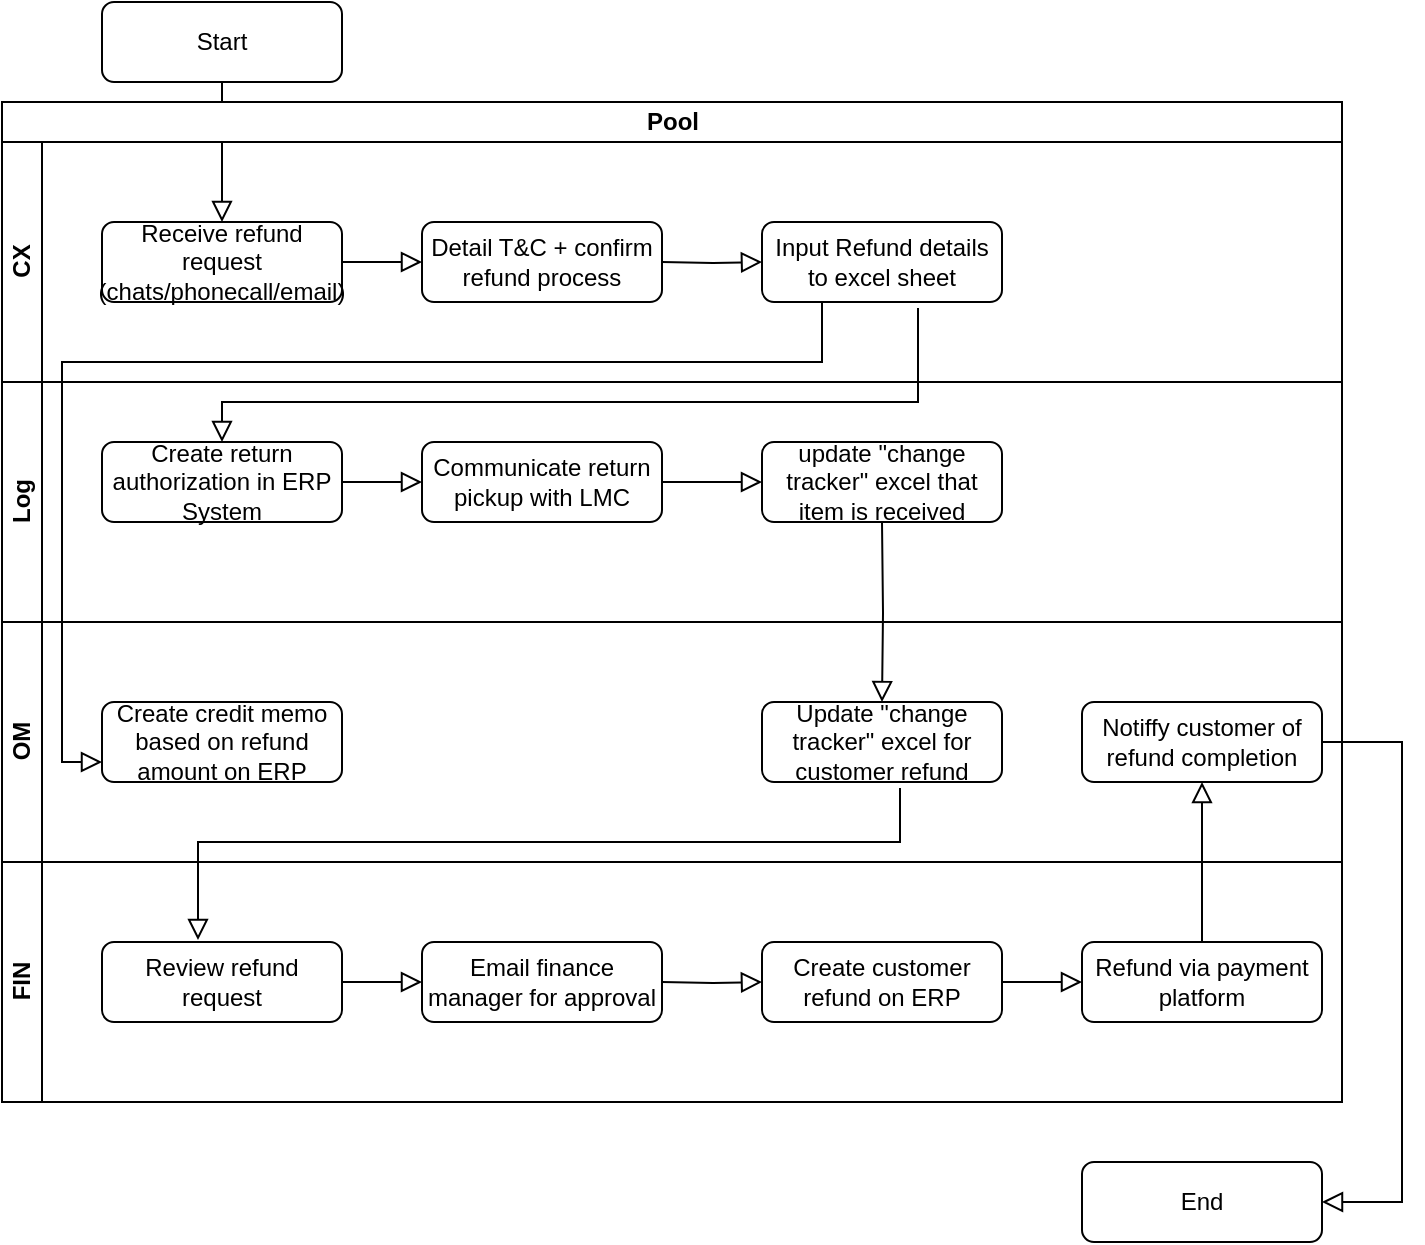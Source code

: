<mxfile version="21.6.6" type="github">
  <diagram id="C5RBs43oDa-KdzZeNtuy" name="Page-1">
    <mxGraphModel dx="1379" dy="796" grid="1" gridSize="10" guides="1" tooltips="1" connect="1" arrows="1" fold="1" page="1" pageScale="1" pageWidth="827" pageHeight="1169" math="0" shadow="0">
      <root>
        <mxCell id="WIyWlLk6GJQsqaUBKTNV-0" />
        <mxCell id="WIyWlLk6GJQsqaUBKTNV-1" parent="WIyWlLk6GJQsqaUBKTNV-0" />
        <mxCell id="WIyWlLk6GJQsqaUBKTNV-2" value="" style="rounded=0;html=1;jettySize=auto;orthogonalLoop=1;fontSize=11;endArrow=block;endFill=0;endSize=8;strokeWidth=1;shadow=0;labelBackgroundColor=none;edgeStyle=orthogonalEdgeStyle;entryX=0.5;entryY=0;entryDx=0;entryDy=0;" parent="WIyWlLk6GJQsqaUBKTNV-1" source="WIyWlLk6GJQsqaUBKTNV-3" target="WIyWlLk6GJQsqaUBKTNV-7" edge="1">
          <mxGeometry relative="1" as="geometry">
            <mxPoint x="220" y="170" as="targetPoint" />
          </mxGeometry>
        </mxCell>
        <mxCell id="WIyWlLk6GJQsqaUBKTNV-3" value="Start" style="rounded=1;whiteSpace=wrap;html=1;fontSize=12;glass=0;strokeWidth=1;shadow=0;" parent="WIyWlLk6GJQsqaUBKTNV-1" vertex="1">
          <mxGeometry x="160" y="80" width="120" height="40" as="geometry" />
        </mxCell>
        <mxCell id="WIyWlLk6GJQsqaUBKTNV-11" value="Create credit memo based on refund amount on ERP" style="rounded=1;whiteSpace=wrap;html=1;fontSize=12;glass=0;strokeWidth=1;shadow=0;" parent="WIyWlLk6GJQsqaUBKTNV-1" vertex="1">
          <mxGeometry x="160" y="430" width="120" height="40" as="geometry" />
        </mxCell>
        <mxCell id="KZaKYkXvT0Kw6y8PYOZY-0" value="Pool" style="swimlane;childLayout=stackLayout;resizeParent=1;resizeParentMax=0;horizontal=1;startSize=20;horizontalStack=0;html=1;" vertex="1" parent="WIyWlLk6GJQsqaUBKTNV-1">
          <mxGeometry x="110" y="130" width="670" height="380" as="geometry" />
        </mxCell>
        <mxCell id="KZaKYkXvT0Kw6y8PYOZY-1" value="CX" style="swimlane;startSize=20;horizontal=0;html=1;" vertex="1" parent="KZaKYkXvT0Kw6y8PYOZY-0">
          <mxGeometry y="20" width="670" height="120" as="geometry" />
        </mxCell>
        <mxCell id="WIyWlLk6GJQsqaUBKTNV-7" value="Receive refund request&lt;br&gt;(chats/phonecall/email)" style="rounded=1;whiteSpace=wrap;html=1;fontSize=12;glass=0;strokeWidth=1;shadow=0;" parent="KZaKYkXvT0Kw6y8PYOZY-1" vertex="1">
          <mxGeometry x="50" y="40" width="120" height="40" as="geometry" />
        </mxCell>
        <mxCell id="KZaKYkXvT0Kw6y8PYOZY-6" value="Detail T&amp;amp;C + confirm refund process" style="rounded=1;whiteSpace=wrap;html=1;fontSize=12;glass=0;strokeWidth=1;shadow=0;" vertex="1" parent="KZaKYkXvT0Kw6y8PYOZY-1">
          <mxGeometry x="210" y="40" width="120" height="40" as="geometry" />
        </mxCell>
        <mxCell id="KZaKYkXvT0Kw6y8PYOZY-7" value="Input Refund details to excel sheet" style="rounded=1;whiteSpace=wrap;html=1;fontSize=12;glass=0;strokeWidth=1;shadow=0;" vertex="1" parent="KZaKYkXvT0Kw6y8PYOZY-1">
          <mxGeometry x="380" y="40" width="120" height="40" as="geometry" />
        </mxCell>
        <mxCell id="KZaKYkXvT0Kw6y8PYOZY-11" value="" style="rounded=0;html=1;jettySize=auto;orthogonalLoop=1;fontSize=11;endArrow=block;endFill=0;endSize=8;strokeWidth=1;shadow=0;labelBackgroundColor=none;edgeStyle=orthogonalEdgeStyle;entryX=0;entryY=0.5;entryDx=0;entryDy=0;exitX=1;exitY=0.5;exitDx=0;exitDy=0;" edge="1" parent="KZaKYkXvT0Kw6y8PYOZY-1" source="WIyWlLk6GJQsqaUBKTNV-7" target="KZaKYkXvT0Kw6y8PYOZY-6">
          <mxGeometry relative="1" as="geometry">
            <mxPoint x="120" y="-20" as="sourcePoint" />
            <mxPoint x="120" y="50" as="targetPoint" />
          </mxGeometry>
        </mxCell>
        <mxCell id="KZaKYkXvT0Kw6y8PYOZY-2" value="Log" style="swimlane;startSize=20;horizontal=0;html=1;" vertex="1" parent="KZaKYkXvT0Kw6y8PYOZY-0">
          <mxGeometry y="140" width="670" height="120" as="geometry" />
        </mxCell>
        <mxCell id="WIyWlLk6GJQsqaUBKTNV-12" value="Create return authorization in ERP System" style="rounded=1;whiteSpace=wrap;html=1;fontSize=12;glass=0;strokeWidth=1;shadow=0;" parent="KZaKYkXvT0Kw6y8PYOZY-2" vertex="1">
          <mxGeometry x="50" y="30" width="120" height="40" as="geometry" />
        </mxCell>
        <mxCell id="KZaKYkXvT0Kw6y8PYOZY-14" value="Communicate return pickup with LMC" style="rounded=1;whiteSpace=wrap;html=1;fontSize=12;glass=0;strokeWidth=1;shadow=0;" vertex="1" parent="KZaKYkXvT0Kw6y8PYOZY-2">
          <mxGeometry x="210" y="30" width="120" height="40" as="geometry" />
        </mxCell>
        <mxCell id="KZaKYkXvT0Kw6y8PYOZY-15" value="update &quot;change tracker&quot; excel that item is received" style="rounded=1;whiteSpace=wrap;html=1;fontSize=12;glass=0;strokeWidth=1;shadow=0;" vertex="1" parent="KZaKYkXvT0Kw6y8PYOZY-2">
          <mxGeometry x="380" y="30" width="120" height="40" as="geometry" />
        </mxCell>
        <mxCell id="KZaKYkXvT0Kw6y8PYOZY-28" value="" style="rounded=0;html=1;jettySize=auto;orthogonalLoop=1;fontSize=11;endArrow=block;endFill=0;endSize=8;strokeWidth=1;shadow=0;labelBackgroundColor=none;edgeStyle=orthogonalEdgeStyle;entryX=0;entryY=0.5;entryDx=0;entryDy=0;exitX=1;exitY=0.5;exitDx=0;exitDy=0;" edge="1" parent="KZaKYkXvT0Kw6y8PYOZY-2" source="WIyWlLk6GJQsqaUBKTNV-12" target="KZaKYkXvT0Kw6y8PYOZY-14">
          <mxGeometry relative="1" as="geometry">
            <mxPoint x="180" y="-50" as="sourcePoint" />
            <mxPoint x="220" y="-50" as="targetPoint" />
          </mxGeometry>
        </mxCell>
        <mxCell id="KZaKYkXvT0Kw6y8PYOZY-29" value="" style="rounded=0;html=1;jettySize=auto;orthogonalLoop=1;fontSize=11;endArrow=block;endFill=0;endSize=8;strokeWidth=1;shadow=0;labelBackgroundColor=none;edgeStyle=orthogonalEdgeStyle;entryX=0;entryY=0.5;entryDx=0;entryDy=0;exitX=1;exitY=0.5;exitDx=0;exitDy=0;" edge="1" parent="KZaKYkXvT0Kw6y8PYOZY-2" source="KZaKYkXvT0Kw6y8PYOZY-14" target="KZaKYkXvT0Kw6y8PYOZY-15">
          <mxGeometry relative="1" as="geometry">
            <mxPoint x="180" y="60" as="sourcePoint" />
            <mxPoint x="220" y="60" as="targetPoint" />
          </mxGeometry>
        </mxCell>
        <mxCell id="KZaKYkXvT0Kw6y8PYOZY-3" value="OM" style="swimlane;startSize=20;horizontal=0;html=1;" vertex="1" parent="KZaKYkXvT0Kw6y8PYOZY-0">
          <mxGeometry y="260" width="670" height="120" as="geometry" />
        </mxCell>
        <mxCell id="KZaKYkXvT0Kw6y8PYOZY-17" value="Notiffy customer of refund completion" style="rounded=1;whiteSpace=wrap;html=1;fontSize=12;glass=0;strokeWidth=1;shadow=0;" vertex="1" parent="KZaKYkXvT0Kw6y8PYOZY-3">
          <mxGeometry x="540" y="40" width="120" height="40" as="geometry" />
        </mxCell>
        <mxCell id="KZaKYkXvT0Kw6y8PYOZY-18" value="Update &quot;change tracker&quot; excel for customer refund" style="rounded=1;whiteSpace=wrap;html=1;fontSize=12;glass=0;strokeWidth=1;shadow=0;" vertex="1" parent="KZaKYkXvT0Kw6y8PYOZY-3">
          <mxGeometry x="380" y="40" width="120" height="40" as="geometry" />
        </mxCell>
        <mxCell id="KZaKYkXvT0Kw6y8PYOZY-27" value="" style="rounded=0;html=1;jettySize=auto;orthogonalLoop=1;fontSize=11;endArrow=block;endFill=0;endSize=8;strokeWidth=1;shadow=0;labelBackgroundColor=none;edgeStyle=orthogonalEdgeStyle;entryX=0.5;entryY=0;entryDx=0;entryDy=0;exitX=0.65;exitY=1.075;exitDx=0;exitDy=0;exitPerimeter=0;" edge="1" parent="KZaKYkXvT0Kw6y8PYOZY-0" source="KZaKYkXvT0Kw6y8PYOZY-7" target="WIyWlLk6GJQsqaUBKTNV-12">
          <mxGeometry relative="1" as="geometry">
            <mxPoint x="340" y="90" as="sourcePoint" />
            <mxPoint x="390" y="90" as="targetPoint" />
            <Array as="points">
              <mxPoint x="458" y="150" />
              <mxPoint x="110" y="150" />
            </Array>
          </mxGeometry>
        </mxCell>
        <mxCell id="KZaKYkXvT0Kw6y8PYOZY-4" value="FIN" style="swimlane;startSize=20;horizontal=0;html=1;" vertex="1" parent="WIyWlLk6GJQsqaUBKTNV-1">
          <mxGeometry x="110" y="510" width="670" height="120" as="geometry" />
        </mxCell>
        <mxCell id="KZaKYkXvT0Kw6y8PYOZY-20" value="Review refund request" style="rounded=1;whiteSpace=wrap;html=1;fontSize=12;glass=0;strokeWidth=1;shadow=0;" vertex="1" parent="KZaKYkXvT0Kw6y8PYOZY-4">
          <mxGeometry x="50" y="40" width="120" height="40" as="geometry" />
        </mxCell>
        <mxCell id="KZaKYkXvT0Kw6y8PYOZY-21" value="Email finance manager for approval" style="rounded=1;whiteSpace=wrap;html=1;fontSize=12;glass=0;strokeWidth=1;shadow=0;" vertex="1" parent="KZaKYkXvT0Kw6y8PYOZY-4">
          <mxGeometry x="210" y="40" width="120" height="40" as="geometry" />
        </mxCell>
        <mxCell id="KZaKYkXvT0Kw6y8PYOZY-22" value="Create customer refund on ERP" style="rounded=1;whiteSpace=wrap;html=1;fontSize=12;glass=0;strokeWidth=1;shadow=0;" vertex="1" parent="KZaKYkXvT0Kw6y8PYOZY-4">
          <mxGeometry x="380" y="40" width="120" height="40" as="geometry" />
        </mxCell>
        <mxCell id="KZaKYkXvT0Kw6y8PYOZY-23" value="Refund via payment platform" style="rounded=1;whiteSpace=wrap;html=1;fontSize=12;glass=0;strokeWidth=1;shadow=0;" vertex="1" parent="KZaKYkXvT0Kw6y8PYOZY-4">
          <mxGeometry x="540" y="40" width="120" height="40" as="geometry" />
        </mxCell>
        <mxCell id="KZaKYkXvT0Kw6y8PYOZY-33" value="" style="rounded=0;html=1;jettySize=auto;orthogonalLoop=1;fontSize=11;endArrow=block;endFill=0;endSize=8;strokeWidth=1;shadow=0;labelBackgroundColor=none;edgeStyle=orthogonalEdgeStyle;entryX=0;entryY=0.5;entryDx=0;entryDy=0;exitX=1;exitY=0.5;exitDx=0;exitDy=0;" edge="1" parent="KZaKYkXvT0Kw6y8PYOZY-4" source="KZaKYkXvT0Kw6y8PYOZY-20" target="KZaKYkXvT0Kw6y8PYOZY-21">
          <mxGeometry relative="1" as="geometry">
            <mxPoint x="180" y="-290" as="sourcePoint" />
            <mxPoint x="220" y="-290" as="targetPoint" />
          </mxGeometry>
        </mxCell>
        <mxCell id="KZaKYkXvT0Kw6y8PYOZY-35" value="" style="rounded=0;html=1;jettySize=auto;orthogonalLoop=1;fontSize=11;endArrow=block;endFill=0;endSize=8;strokeWidth=1;shadow=0;labelBackgroundColor=none;edgeStyle=orthogonalEdgeStyle;entryX=0;entryY=0.5;entryDx=0;entryDy=0;exitX=1;exitY=0.5;exitDx=0;exitDy=0;" edge="1" parent="KZaKYkXvT0Kw6y8PYOZY-4" source="KZaKYkXvT0Kw6y8PYOZY-22" target="KZaKYkXvT0Kw6y8PYOZY-23">
          <mxGeometry relative="1" as="geometry">
            <mxPoint x="340" y="70" as="sourcePoint" />
            <mxPoint x="390" y="70" as="targetPoint" />
          </mxGeometry>
        </mxCell>
        <mxCell id="KZaKYkXvT0Kw6y8PYOZY-12" value="" style="rounded=0;html=1;jettySize=auto;orthogonalLoop=1;fontSize=11;endArrow=block;endFill=0;endSize=8;strokeWidth=1;shadow=0;labelBackgroundColor=none;edgeStyle=orthogonalEdgeStyle;entryX=0;entryY=0.5;entryDx=0;entryDy=0;" edge="1" parent="WIyWlLk6GJQsqaUBKTNV-1" target="KZaKYkXvT0Kw6y8PYOZY-7">
          <mxGeometry relative="1" as="geometry">
            <mxPoint x="440" y="210" as="sourcePoint" />
            <mxPoint x="330" y="220" as="targetPoint" />
          </mxGeometry>
        </mxCell>
        <mxCell id="KZaKYkXvT0Kw6y8PYOZY-24" value="End" style="rounded=1;whiteSpace=wrap;html=1;fontSize=12;glass=0;strokeWidth=1;shadow=0;" vertex="1" parent="WIyWlLk6GJQsqaUBKTNV-1">
          <mxGeometry x="650" y="660" width="120" height="40" as="geometry" />
        </mxCell>
        <mxCell id="KZaKYkXvT0Kw6y8PYOZY-25" value="" style="rounded=0;html=1;jettySize=auto;orthogonalLoop=1;fontSize=11;endArrow=block;endFill=0;endSize=8;strokeWidth=1;shadow=0;labelBackgroundColor=none;edgeStyle=orthogonalEdgeStyle;entryX=0;entryY=0.75;entryDx=0;entryDy=0;exitX=0.25;exitY=1;exitDx=0;exitDy=0;" edge="1" parent="WIyWlLk6GJQsqaUBKTNV-1" source="KZaKYkXvT0Kw6y8PYOZY-7" target="WIyWlLk6GJQsqaUBKTNV-11">
          <mxGeometry relative="1" as="geometry">
            <mxPoint x="450" y="220" as="sourcePoint" />
            <mxPoint x="500" y="220" as="targetPoint" />
            <Array as="points">
              <mxPoint x="520" y="260" />
              <mxPoint x="140" y="260" />
              <mxPoint x="140" y="460" />
            </Array>
          </mxGeometry>
        </mxCell>
        <mxCell id="KZaKYkXvT0Kw6y8PYOZY-30" value="" style="rounded=0;html=1;jettySize=auto;orthogonalLoop=1;fontSize=11;endArrow=block;endFill=0;endSize=8;strokeWidth=1;shadow=0;labelBackgroundColor=none;edgeStyle=orthogonalEdgeStyle;entryX=0.5;entryY=0;entryDx=0;entryDy=0;" edge="1" parent="WIyWlLk6GJQsqaUBKTNV-1" target="KZaKYkXvT0Kw6y8PYOZY-18">
          <mxGeometry relative="1" as="geometry">
            <mxPoint x="550" y="340" as="sourcePoint" />
            <mxPoint x="500" y="330" as="targetPoint" />
          </mxGeometry>
        </mxCell>
        <mxCell id="KZaKYkXvT0Kw6y8PYOZY-32" value="" style="rounded=0;html=1;jettySize=auto;orthogonalLoop=1;fontSize=11;endArrow=block;endFill=0;endSize=8;strokeWidth=1;shadow=0;labelBackgroundColor=none;edgeStyle=orthogonalEdgeStyle;entryX=0.4;entryY=-0.025;entryDx=0;entryDy=0;entryPerimeter=0;exitX=0.575;exitY=1.075;exitDx=0;exitDy=0;exitPerimeter=0;" edge="1" parent="WIyWlLk6GJQsqaUBKTNV-1" source="KZaKYkXvT0Kw6y8PYOZY-18" target="KZaKYkXvT0Kw6y8PYOZY-20">
          <mxGeometry relative="1" as="geometry">
            <mxPoint x="450" y="220" as="sourcePoint" />
            <mxPoint x="500" y="220" as="targetPoint" />
            <Array as="points">
              <mxPoint x="559" y="500" />
              <mxPoint x="208" y="500" />
            </Array>
          </mxGeometry>
        </mxCell>
        <mxCell id="KZaKYkXvT0Kw6y8PYOZY-34" value="" style="rounded=0;html=1;jettySize=auto;orthogonalLoop=1;fontSize=11;endArrow=block;endFill=0;endSize=8;strokeWidth=1;shadow=0;labelBackgroundColor=none;edgeStyle=orthogonalEdgeStyle;entryX=0;entryY=0.5;entryDx=0;entryDy=0;" edge="1" parent="WIyWlLk6GJQsqaUBKTNV-1" target="KZaKYkXvT0Kw6y8PYOZY-22">
          <mxGeometry relative="1" as="geometry">
            <mxPoint x="440" y="570" as="sourcePoint" />
            <mxPoint x="330" y="580" as="targetPoint" />
          </mxGeometry>
        </mxCell>
        <mxCell id="KZaKYkXvT0Kw6y8PYOZY-36" value="" style="rounded=0;html=1;jettySize=auto;orthogonalLoop=1;fontSize=11;endArrow=block;endFill=0;endSize=8;strokeWidth=1;shadow=0;labelBackgroundColor=none;edgeStyle=orthogonalEdgeStyle;entryX=1;entryY=0.5;entryDx=0;entryDy=0;exitX=1;exitY=0.5;exitDx=0;exitDy=0;" edge="1" parent="WIyWlLk6GJQsqaUBKTNV-1" source="KZaKYkXvT0Kw6y8PYOZY-17" target="KZaKYkXvT0Kw6y8PYOZY-24">
          <mxGeometry relative="1" as="geometry">
            <mxPoint x="620" y="580" as="sourcePoint" />
            <mxPoint x="660" y="580" as="targetPoint" />
            <Array as="points">
              <mxPoint x="810" y="450" />
              <mxPoint x="810" y="680" />
            </Array>
          </mxGeometry>
        </mxCell>
        <mxCell id="KZaKYkXvT0Kw6y8PYOZY-37" value="" style="rounded=0;html=1;jettySize=auto;orthogonalLoop=1;fontSize=11;endArrow=block;endFill=0;endSize=8;strokeWidth=1;shadow=0;labelBackgroundColor=none;edgeStyle=orthogonalEdgeStyle;entryX=0.5;entryY=1;entryDx=0;entryDy=0;exitX=0.5;exitY=0;exitDx=0;exitDy=0;" edge="1" parent="WIyWlLk6GJQsqaUBKTNV-1" source="KZaKYkXvT0Kw6y8PYOZY-23" target="KZaKYkXvT0Kw6y8PYOZY-17">
          <mxGeometry relative="1" as="geometry">
            <mxPoint x="620" y="580" as="sourcePoint" />
            <mxPoint x="660" y="580" as="targetPoint" />
          </mxGeometry>
        </mxCell>
      </root>
    </mxGraphModel>
  </diagram>
</mxfile>

